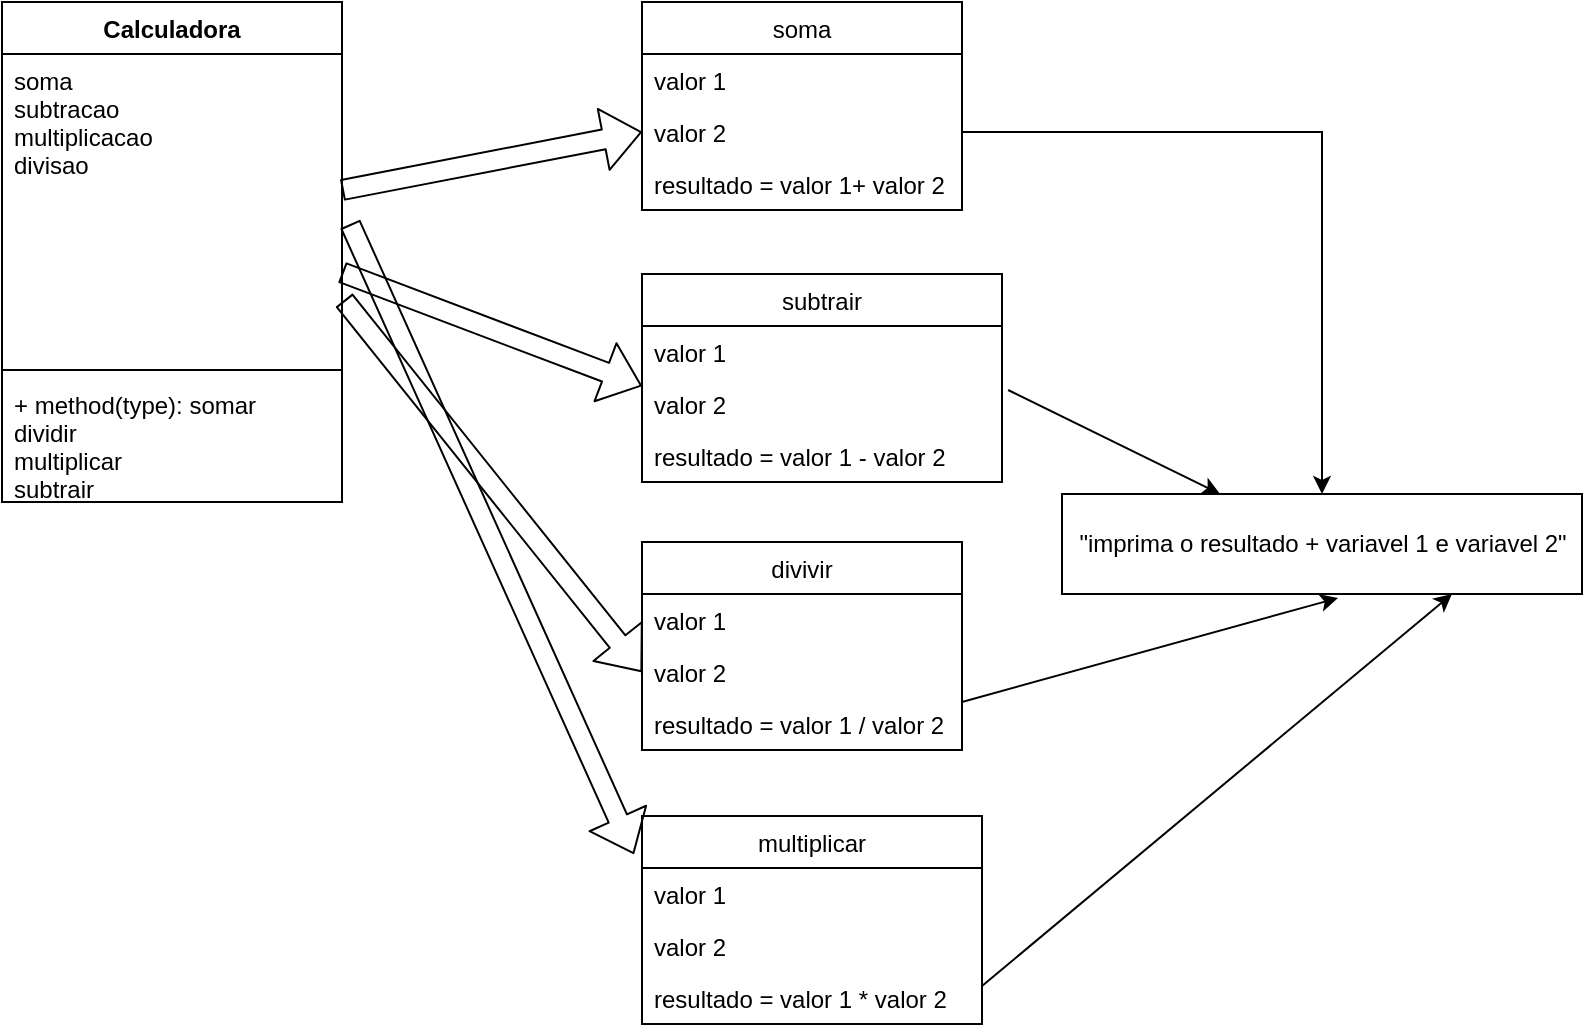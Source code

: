 <mxfile version="11.1.1" type="device"><diagram id="nE_xjFV5UKuqz_YCIxdP" name="Page-1"><mxGraphModel dx="868" dy="484" grid="1" gridSize="10" guides="1" tooltips="1" connect="1" arrows="1" fold="1" page="1" pageScale="1" pageWidth="827" pageHeight="1169" math="0" shadow="0"><root><mxCell id="0"/><mxCell id="1" parent="0"/><mxCell id="IEr7x6S4DCuR2sbN45IJ-1" value="Calculadora" style="swimlane;fontStyle=1;align=center;verticalAlign=top;childLayout=stackLayout;horizontal=1;startSize=26;horizontalStack=0;resizeParent=1;resizeParentMax=0;resizeLast=0;collapsible=1;marginBottom=0;" vertex="1" parent="1"><mxGeometry x="20" y="20" width="170" height="250" as="geometry"/></mxCell><mxCell id="IEr7x6S4DCuR2sbN45IJ-2" value="soma&#10;subtracao&#10;multiplicacao&#10;divisao" style="text;strokeColor=none;fillColor=none;align=left;verticalAlign=top;spacingLeft=4;spacingRight=4;overflow=hidden;rotatable=0;points=[[0,0.5],[1,0.5]];portConstraint=eastwest;" vertex="1" parent="IEr7x6S4DCuR2sbN45IJ-1"><mxGeometry y="26" width="170" height="154" as="geometry"/></mxCell><mxCell id="IEr7x6S4DCuR2sbN45IJ-3" value="" style="line;strokeWidth=1;fillColor=none;align=left;verticalAlign=middle;spacingTop=-1;spacingLeft=3;spacingRight=3;rotatable=0;labelPosition=right;points=[];portConstraint=eastwest;" vertex="1" parent="IEr7x6S4DCuR2sbN45IJ-1"><mxGeometry y="180" width="170" height="8" as="geometry"/></mxCell><mxCell id="IEr7x6S4DCuR2sbN45IJ-4" value="+ method(type): somar&#10;dividir&#10;multiplicar&#10;subtrair" style="text;strokeColor=none;fillColor=none;align=left;verticalAlign=top;spacingLeft=4;spacingRight=4;overflow=hidden;rotatable=0;points=[[0,0.5],[1,0.5]];portConstraint=eastwest;" vertex="1" parent="IEr7x6S4DCuR2sbN45IJ-1"><mxGeometry y="188" width="170" height="62" as="geometry"/></mxCell><mxCell id="IEr7x6S4DCuR2sbN45IJ-5" value="soma" style="swimlane;fontStyle=0;childLayout=stackLayout;horizontal=1;startSize=26;fillColor=none;horizontalStack=0;resizeParent=1;resizeParentMax=0;resizeLast=0;collapsible=1;marginBottom=0;" vertex="1" parent="1"><mxGeometry x="340" y="20" width="160" height="104" as="geometry"/></mxCell><mxCell id="IEr7x6S4DCuR2sbN45IJ-6" value="valor 1" style="text;strokeColor=none;fillColor=none;align=left;verticalAlign=top;spacingLeft=4;spacingRight=4;overflow=hidden;rotatable=0;points=[[0,0.5],[1,0.5]];portConstraint=eastwest;" vertex="1" parent="IEr7x6S4DCuR2sbN45IJ-5"><mxGeometry y="26" width="160" height="26" as="geometry"/></mxCell><mxCell id="IEr7x6S4DCuR2sbN45IJ-7" value="valor 2" style="text;strokeColor=none;fillColor=none;align=left;verticalAlign=top;spacingLeft=4;spacingRight=4;overflow=hidden;rotatable=0;points=[[0,0.5],[1,0.5]];portConstraint=eastwest;" vertex="1" parent="IEr7x6S4DCuR2sbN45IJ-5"><mxGeometry y="52" width="160" height="26" as="geometry"/></mxCell><mxCell id="IEr7x6S4DCuR2sbN45IJ-8" value="resultado = valor 1+ valor 2" style="text;strokeColor=none;fillColor=none;align=left;verticalAlign=top;spacingLeft=4;spacingRight=4;overflow=hidden;rotatable=0;points=[[0,0.5],[1,0.5]];portConstraint=eastwest;" vertex="1" parent="IEr7x6S4DCuR2sbN45IJ-5"><mxGeometry y="78" width="160" height="26" as="geometry"/></mxCell><mxCell id="IEr7x6S4DCuR2sbN45IJ-9" value="divivir" style="swimlane;fontStyle=0;childLayout=stackLayout;horizontal=1;startSize=26;fillColor=none;horizontalStack=0;resizeParent=1;resizeParentMax=0;resizeLast=0;collapsible=1;marginBottom=0;" vertex="1" parent="1"><mxGeometry x="340" y="290" width="160" height="104" as="geometry"/></mxCell><mxCell id="IEr7x6S4DCuR2sbN45IJ-10" value="valor 1" style="text;strokeColor=none;fillColor=none;align=left;verticalAlign=top;spacingLeft=4;spacingRight=4;overflow=hidden;rotatable=0;points=[[0,0.5],[1,0.5]];portConstraint=eastwest;" vertex="1" parent="IEr7x6S4DCuR2sbN45IJ-9"><mxGeometry y="26" width="160" height="26" as="geometry"/></mxCell><mxCell id="IEr7x6S4DCuR2sbN45IJ-11" value="valor 2" style="text;strokeColor=none;fillColor=none;align=left;verticalAlign=top;spacingLeft=4;spacingRight=4;overflow=hidden;rotatable=0;points=[[0,0.5],[1,0.5]];portConstraint=eastwest;" vertex="1" parent="IEr7x6S4DCuR2sbN45IJ-9"><mxGeometry y="52" width="160" height="26" as="geometry"/></mxCell><mxCell id="IEr7x6S4DCuR2sbN45IJ-12" value="resultado = valor 1 / valor 2" style="text;strokeColor=none;fillColor=none;align=left;verticalAlign=top;spacingLeft=4;spacingRight=4;overflow=hidden;rotatable=0;points=[[0,0.5],[1,0.5]];portConstraint=eastwest;" vertex="1" parent="IEr7x6S4DCuR2sbN45IJ-9"><mxGeometry y="78" width="160" height="26" as="geometry"/></mxCell><mxCell id="IEr7x6S4DCuR2sbN45IJ-13" value="subtrair" style="swimlane;fontStyle=0;childLayout=stackLayout;horizontal=1;startSize=26;fillColor=none;horizontalStack=0;resizeParent=1;resizeParentMax=0;resizeLast=0;collapsible=1;marginBottom=0;" vertex="1" parent="1"><mxGeometry x="340" y="156" width="180" height="104" as="geometry"/></mxCell><mxCell id="IEr7x6S4DCuR2sbN45IJ-14" value="valor 1" style="text;strokeColor=none;fillColor=none;align=left;verticalAlign=top;spacingLeft=4;spacingRight=4;overflow=hidden;rotatable=0;points=[[0,0.5],[1,0.5]];portConstraint=eastwest;" vertex="1" parent="IEr7x6S4DCuR2sbN45IJ-13"><mxGeometry y="26" width="180" height="26" as="geometry"/></mxCell><mxCell id="IEr7x6S4DCuR2sbN45IJ-15" value="valor 2" style="text;strokeColor=none;fillColor=none;align=left;verticalAlign=top;spacingLeft=4;spacingRight=4;overflow=hidden;rotatable=0;points=[[0,0.5],[1,0.5]];portConstraint=eastwest;" vertex="1" parent="IEr7x6S4DCuR2sbN45IJ-13"><mxGeometry y="52" width="180" height="26" as="geometry"/></mxCell><mxCell id="IEr7x6S4DCuR2sbN45IJ-16" value="resultado = valor 1 - valor 2" style="text;strokeColor=none;fillColor=none;align=left;verticalAlign=top;spacingLeft=4;spacingRight=4;overflow=hidden;rotatable=0;points=[[0,0.5],[1,0.5]];portConstraint=eastwest;" vertex="1" parent="IEr7x6S4DCuR2sbN45IJ-13"><mxGeometry y="78" width="180" height="26" as="geometry"/></mxCell><mxCell id="IEr7x6S4DCuR2sbN45IJ-17" value="multiplicar" style="swimlane;fontStyle=0;childLayout=stackLayout;horizontal=1;startSize=26;fillColor=none;horizontalStack=0;resizeParent=1;resizeParentMax=0;resizeLast=0;collapsible=1;marginBottom=0;" vertex="1" parent="1"><mxGeometry x="340" y="427" width="170" height="104" as="geometry"/></mxCell><mxCell id="IEr7x6S4DCuR2sbN45IJ-18" value="valor 1" style="text;strokeColor=none;fillColor=none;align=left;verticalAlign=top;spacingLeft=4;spacingRight=4;overflow=hidden;rotatable=0;points=[[0,0.5],[1,0.5]];portConstraint=eastwest;" vertex="1" parent="IEr7x6S4DCuR2sbN45IJ-17"><mxGeometry y="26" width="170" height="26" as="geometry"/></mxCell><mxCell id="IEr7x6S4DCuR2sbN45IJ-19" value="valor 2" style="text;strokeColor=none;fillColor=none;align=left;verticalAlign=top;spacingLeft=4;spacingRight=4;overflow=hidden;rotatable=0;points=[[0,0.5],[1,0.5]];portConstraint=eastwest;" vertex="1" parent="IEr7x6S4DCuR2sbN45IJ-17"><mxGeometry y="52" width="170" height="26" as="geometry"/></mxCell><mxCell id="IEr7x6S4DCuR2sbN45IJ-20" value="resultado = valor 1 * valor 2" style="text;strokeColor=none;fillColor=none;align=left;verticalAlign=top;spacingLeft=4;spacingRight=4;overflow=hidden;rotatable=0;points=[[0,0.5],[1,0.5]];portConstraint=eastwest;" vertex="1" parent="IEr7x6S4DCuR2sbN45IJ-17"><mxGeometry y="78" width="170" height="26" as="geometry"/></mxCell><mxCell id="IEr7x6S4DCuR2sbN45IJ-22" value="" style="shape=flexArrow;endArrow=classic;html=1;entryX=0;entryY=0.5;entryDx=0;entryDy=0;" edge="1" parent="1" target="IEr7x6S4DCuR2sbN45IJ-7"><mxGeometry width="50" height="50" relative="1" as="geometry"><mxPoint x="190" y="114" as="sourcePoint"/><mxPoint x="240" y="64" as="targetPoint"/></mxGeometry></mxCell><mxCell id="IEr7x6S4DCuR2sbN45IJ-23" value="" style="shape=flexArrow;endArrow=classic;html=1;entryX=0;entryY=0.154;entryDx=0;entryDy=0;entryPerimeter=0;" edge="1" parent="1" source="IEr7x6S4DCuR2sbN45IJ-2" target="IEr7x6S4DCuR2sbN45IJ-15"><mxGeometry width="50" height="50" relative="1" as="geometry"><mxPoint x="200" y="190" as="sourcePoint"/><mxPoint x="250" y="140" as="targetPoint"/></mxGeometry></mxCell><mxCell id="IEr7x6S4DCuR2sbN45IJ-24" value="" style="shape=flexArrow;endArrow=classic;html=1;entryX=-0.024;entryY=0.183;entryDx=0;entryDy=0;entryPerimeter=0;exitX=1.024;exitY=0.552;exitDx=0;exitDy=0;exitPerimeter=0;" edge="1" parent="1" source="IEr7x6S4DCuR2sbN45IJ-2" target="IEr7x6S4DCuR2sbN45IJ-17"><mxGeometry width="50" height="50" relative="1" as="geometry"><mxPoint x="50" y="340" as="sourcePoint"/><mxPoint x="80" y="370" as="targetPoint"/></mxGeometry></mxCell><mxCell id="IEr7x6S4DCuR2sbN45IJ-25" value="" style="shape=flexArrow;endArrow=classic;html=1;entryX=0;entryY=0.5;entryDx=0;entryDy=0;exitX=1.006;exitY=0.799;exitDx=0;exitDy=0;exitPerimeter=0;" edge="1" parent="1" source="IEr7x6S4DCuR2sbN45IJ-2" target="IEr7x6S4DCuR2sbN45IJ-11"><mxGeometry width="50" height="50" relative="1" as="geometry"><mxPoint x="190" y="140" as="sourcePoint"/><mxPoint x="280" y="230" as="targetPoint"/></mxGeometry></mxCell><mxCell id="IEr7x6S4DCuR2sbN45IJ-26" value="&quot;imprima o resultado + variavel 1 e variavel 2&quot;" style="html=1;" vertex="1" parent="1"><mxGeometry x="550" y="266" width="260" height="50" as="geometry"/></mxCell><mxCell id="IEr7x6S4DCuR2sbN45IJ-27" style="edgeStyle=orthogonalEdgeStyle;rounded=0;orthogonalLoop=1;jettySize=auto;html=1;exitX=1;exitY=0.5;exitDx=0;exitDy=0;" edge="1" parent="1" source="IEr7x6S4DCuR2sbN45IJ-7" target="IEr7x6S4DCuR2sbN45IJ-26"><mxGeometry relative="1" as="geometry"><mxPoint x="680" y="170" as="targetPoint"/></mxGeometry></mxCell><mxCell id="IEr7x6S4DCuR2sbN45IJ-28" value="" style="endArrow=classic;html=1;exitX=1.017;exitY=0.231;exitDx=0;exitDy=0;exitPerimeter=0;" edge="1" parent="1" source="IEr7x6S4DCuR2sbN45IJ-15" target="IEr7x6S4DCuR2sbN45IJ-26"><mxGeometry width="50" height="50" relative="1" as="geometry"><mxPoint x="550" y="220" as="sourcePoint"/><mxPoint x="600" y="170" as="targetPoint"/></mxGeometry></mxCell><mxCell id="IEr7x6S4DCuR2sbN45IJ-30" value="" style="endArrow=classic;html=1;entryX=0.531;entryY=1.04;entryDx=0;entryDy=0;entryPerimeter=0;" edge="1" parent="1" target="IEr7x6S4DCuR2sbN45IJ-26"><mxGeometry width="50" height="50" relative="1" as="geometry"><mxPoint x="500" y="370" as="sourcePoint"/><mxPoint x="550" y="320" as="targetPoint"/></mxGeometry></mxCell><mxCell id="IEr7x6S4DCuR2sbN45IJ-31" value="" style="endArrow=classic;html=1;entryX=0.75;entryY=1;entryDx=0;entryDy=0;" edge="1" parent="1" target="IEr7x6S4DCuR2sbN45IJ-26"><mxGeometry width="50" height="50" relative="1" as="geometry"><mxPoint x="510" y="512" as="sourcePoint"/><mxPoint x="698.06" y="460" as="targetPoint"/></mxGeometry></mxCell></root></mxGraphModel></diagram></mxfile>